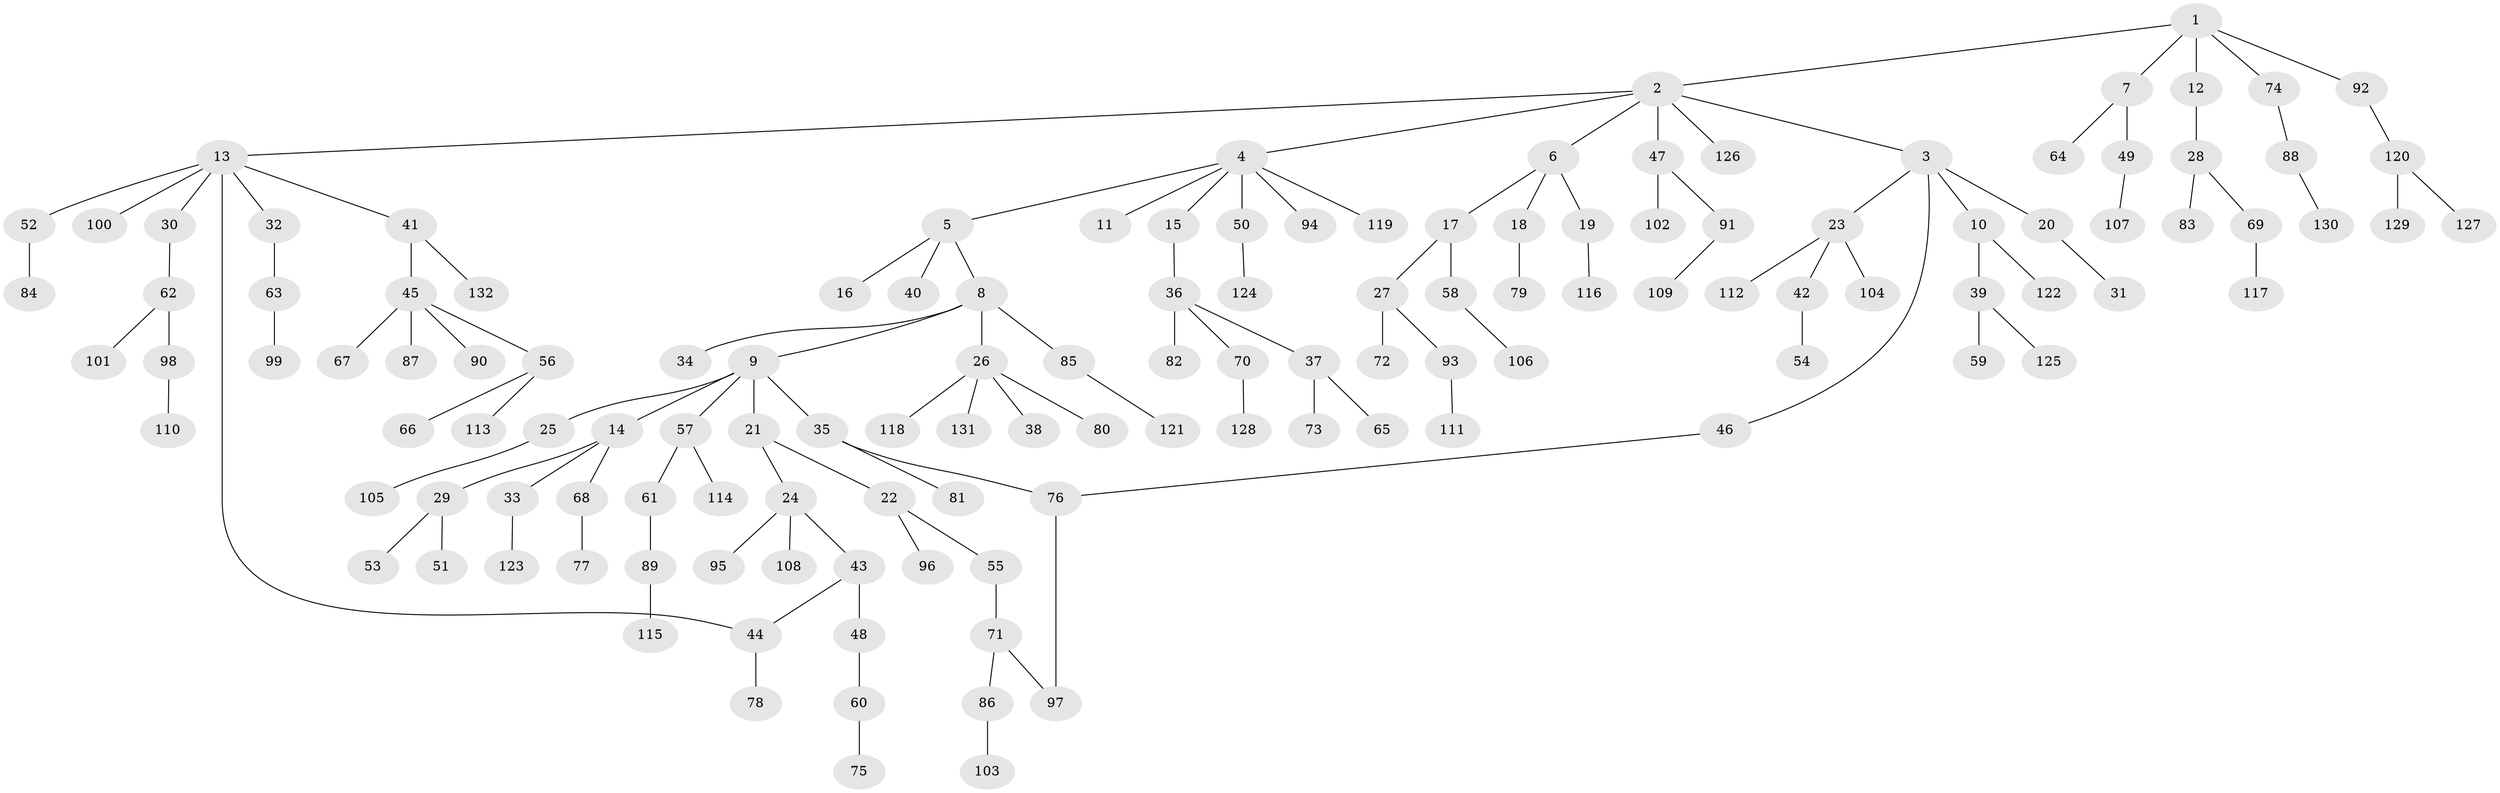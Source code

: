// Generated by graph-tools (version 1.1) at 2025/34/03/09/25 02:34:28]
// undirected, 132 vertices, 134 edges
graph export_dot {
graph [start="1"]
  node [color=gray90,style=filled];
  1;
  2;
  3;
  4;
  5;
  6;
  7;
  8;
  9;
  10;
  11;
  12;
  13;
  14;
  15;
  16;
  17;
  18;
  19;
  20;
  21;
  22;
  23;
  24;
  25;
  26;
  27;
  28;
  29;
  30;
  31;
  32;
  33;
  34;
  35;
  36;
  37;
  38;
  39;
  40;
  41;
  42;
  43;
  44;
  45;
  46;
  47;
  48;
  49;
  50;
  51;
  52;
  53;
  54;
  55;
  56;
  57;
  58;
  59;
  60;
  61;
  62;
  63;
  64;
  65;
  66;
  67;
  68;
  69;
  70;
  71;
  72;
  73;
  74;
  75;
  76;
  77;
  78;
  79;
  80;
  81;
  82;
  83;
  84;
  85;
  86;
  87;
  88;
  89;
  90;
  91;
  92;
  93;
  94;
  95;
  96;
  97;
  98;
  99;
  100;
  101;
  102;
  103;
  104;
  105;
  106;
  107;
  108;
  109;
  110;
  111;
  112;
  113;
  114;
  115;
  116;
  117;
  118;
  119;
  120;
  121;
  122;
  123;
  124;
  125;
  126;
  127;
  128;
  129;
  130;
  131;
  132;
  1 -- 2;
  1 -- 7;
  1 -- 12;
  1 -- 74;
  1 -- 92;
  2 -- 3;
  2 -- 4;
  2 -- 6;
  2 -- 13;
  2 -- 47;
  2 -- 126;
  3 -- 10;
  3 -- 20;
  3 -- 23;
  3 -- 46;
  4 -- 5;
  4 -- 11;
  4 -- 15;
  4 -- 50;
  4 -- 94;
  4 -- 119;
  5 -- 8;
  5 -- 16;
  5 -- 40;
  6 -- 17;
  6 -- 18;
  6 -- 19;
  7 -- 49;
  7 -- 64;
  8 -- 9;
  8 -- 26;
  8 -- 34;
  8 -- 85;
  9 -- 14;
  9 -- 21;
  9 -- 25;
  9 -- 35;
  9 -- 57;
  10 -- 39;
  10 -- 122;
  12 -- 28;
  13 -- 30;
  13 -- 32;
  13 -- 41;
  13 -- 52;
  13 -- 100;
  13 -- 44;
  14 -- 29;
  14 -- 33;
  14 -- 68;
  15 -- 36;
  17 -- 27;
  17 -- 58;
  18 -- 79;
  19 -- 116;
  20 -- 31;
  21 -- 22;
  21 -- 24;
  22 -- 55;
  22 -- 96;
  23 -- 42;
  23 -- 104;
  23 -- 112;
  24 -- 43;
  24 -- 95;
  24 -- 108;
  25 -- 105;
  26 -- 38;
  26 -- 80;
  26 -- 118;
  26 -- 131;
  27 -- 72;
  27 -- 93;
  28 -- 69;
  28 -- 83;
  29 -- 51;
  29 -- 53;
  30 -- 62;
  32 -- 63;
  33 -- 123;
  35 -- 81;
  35 -- 76;
  36 -- 37;
  36 -- 70;
  36 -- 82;
  37 -- 65;
  37 -- 73;
  39 -- 59;
  39 -- 125;
  41 -- 45;
  41 -- 132;
  42 -- 54;
  43 -- 44;
  43 -- 48;
  44 -- 78;
  45 -- 56;
  45 -- 67;
  45 -- 87;
  45 -- 90;
  46 -- 76;
  47 -- 91;
  47 -- 102;
  48 -- 60;
  49 -- 107;
  50 -- 124;
  52 -- 84;
  55 -- 71;
  56 -- 66;
  56 -- 113;
  57 -- 61;
  57 -- 114;
  58 -- 106;
  60 -- 75;
  61 -- 89;
  62 -- 98;
  62 -- 101;
  63 -- 99;
  68 -- 77;
  69 -- 117;
  70 -- 128;
  71 -- 86;
  71 -- 97;
  74 -- 88;
  76 -- 97;
  85 -- 121;
  86 -- 103;
  88 -- 130;
  89 -- 115;
  91 -- 109;
  92 -- 120;
  93 -- 111;
  98 -- 110;
  120 -- 127;
  120 -- 129;
}
